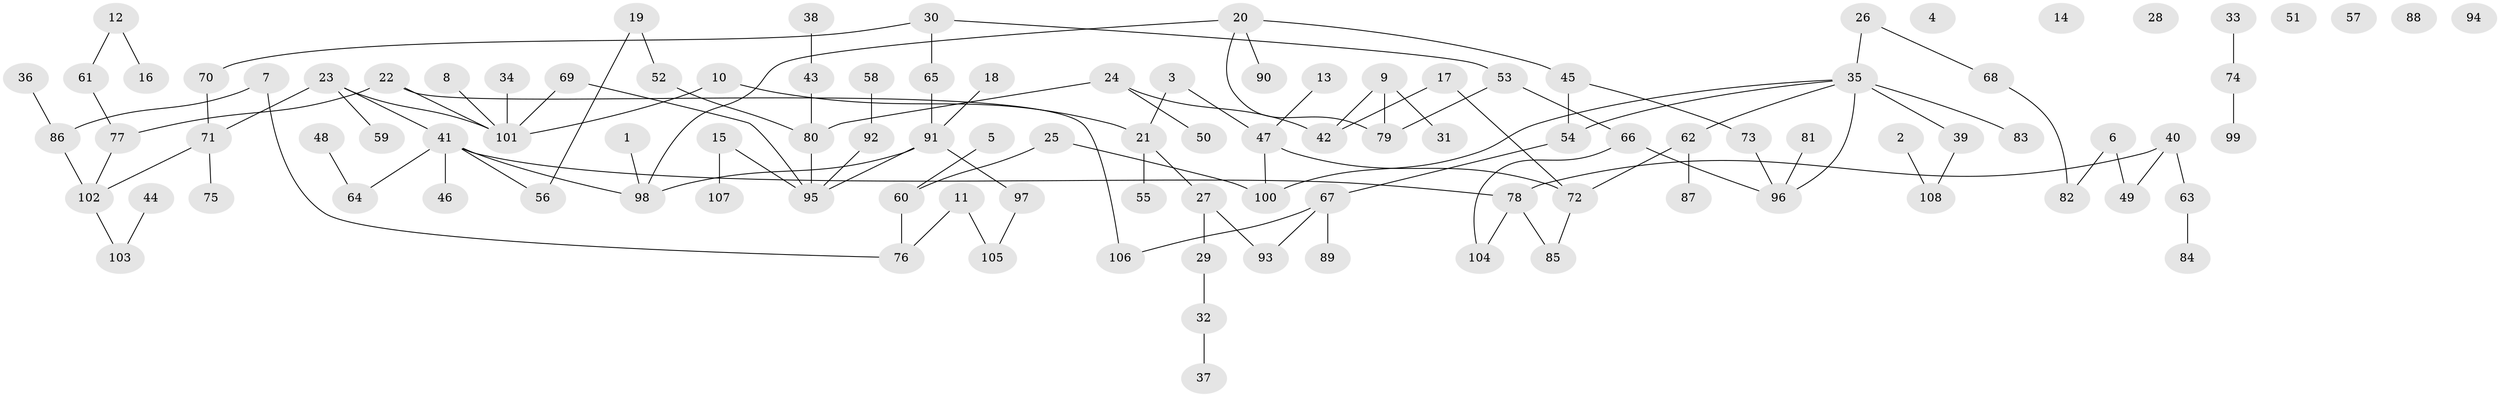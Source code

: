 // Generated by graph-tools (version 1.1) at 2025/25/03/09/25 03:25:23]
// undirected, 108 vertices, 117 edges
graph export_dot {
graph [start="1"]
  node [color=gray90,style=filled];
  1;
  2;
  3;
  4;
  5;
  6;
  7;
  8;
  9;
  10;
  11;
  12;
  13;
  14;
  15;
  16;
  17;
  18;
  19;
  20;
  21;
  22;
  23;
  24;
  25;
  26;
  27;
  28;
  29;
  30;
  31;
  32;
  33;
  34;
  35;
  36;
  37;
  38;
  39;
  40;
  41;
  42;
  43;
  44;
  45;
  46;
  47;
  48;
  49;
  50;
  51;
  52;
  53;
  54;
  55;
  56;
  57;
  58;
  59;
  60;
  61;
  62;
  63;
  64;
  65;
  66;
  67;
  68;
  69;
  70;
  71;
  72;
  73;
  74;
  75;
  76;
  77;
  78;
  79;
  80;
  81;
  82;
  83;
  84;
  85;
  86;
  87;
  88;
  89;
  90;
  91;
  92;
  93;
  94;
  95;
  96;
  97;
  98;
  99;
  100;
  101;
  102;
  103;
  104;
  105;
  106;
  107;
  108;
  1 -- 98;
  2 -- 108;
  3 -- 21;
  3 -- 47;
  5 -- 60;
  6 -- 49;
  6 -- 82;
  7 -- 76;
  7 -- 86;
  8 -- 101;
  9 -- 31;
  9 -- 42;
  9 -- 79;
  10 -- 21;
  10 -- 101;
  11 -- 76;
  11 -- 105;
  12 -- 16;
  12 -- 61;
  13 -- 47;
  15 -- 95;
  15 -- 107;
  17 -- 42;
  17 -- 72;
  18 -- 91;
  19 -- 52;
  19 -- 56;
  20 -- 45;
  20 -- 79;
  20 -- 90;
  20 -- 98;
  21 -- 27;
  21 -- 55;
  22 -- 77;
  22 -- 101;
  22 -- 106;
  23 -- 41;
  23 -- 59;
  23 -- 71;
  23 -- 101;
  24 -- 42;
  24 -- 50;
  24 -- 80;
  25 -- 60;
  25 -- 100;
  26 -- 35;
  26 -- 68;
  27 -- 29;
  27 -- 93;
  29 -- 32;
  30 -- 53;
  30 -- 65;
  30 -- 70;
  32 -- 37;
  33 -- 74;
  34 -- 101;
  35 -- 39;
  35 -- 54;
  35 -- 62;
  35 -- 83;
  35 -- 96;
  35 -- 100;
  36 -- 86;
  38 -- 43;
  39 -- 108;
  40 -- 49;
  40 -- 63;
  40 -- 78;
  41 -- 46;
  41 -- 56;
  41 -- 64;
  41 -- 78;
  41 -- 98;
  43 -- 80;
  44 -- 103;
  45 -- 54;
  45 -- 73;
  47 -- 72;
  47 -- 100;
  48 -- 64;
  52 -- 80;
  53 -- 66;
  53 -- 79;
  54 -- 67;
  58 -- 92;
  60 -- 76;
  61 -- 77;
  62 -- 72;
  62 -- 87;
  63 -- 84;
  65 -- 91;
  66 -- 96;
  66 -- 104;
  67 -- 89;
  67 -- 93;
  67 -- 106;
  68 -- 82;
  69 -- 95;
  69 -- 101;
  70 -- 71;
  71 -- 75;
  71 -- 102;
  72 -- 85;
  73 -- 96;
  74 -- 99;
  77 -- 102;
  78 -- 85;
  78 -- 104;
  80 -- 95;
  81 -- 96;
  86 -- 102;
  91 -- 95;
  91 -- 97;
  91 -- 98;
  92 -- 95;
  97 -- 105;
  102 -- 103;
}
